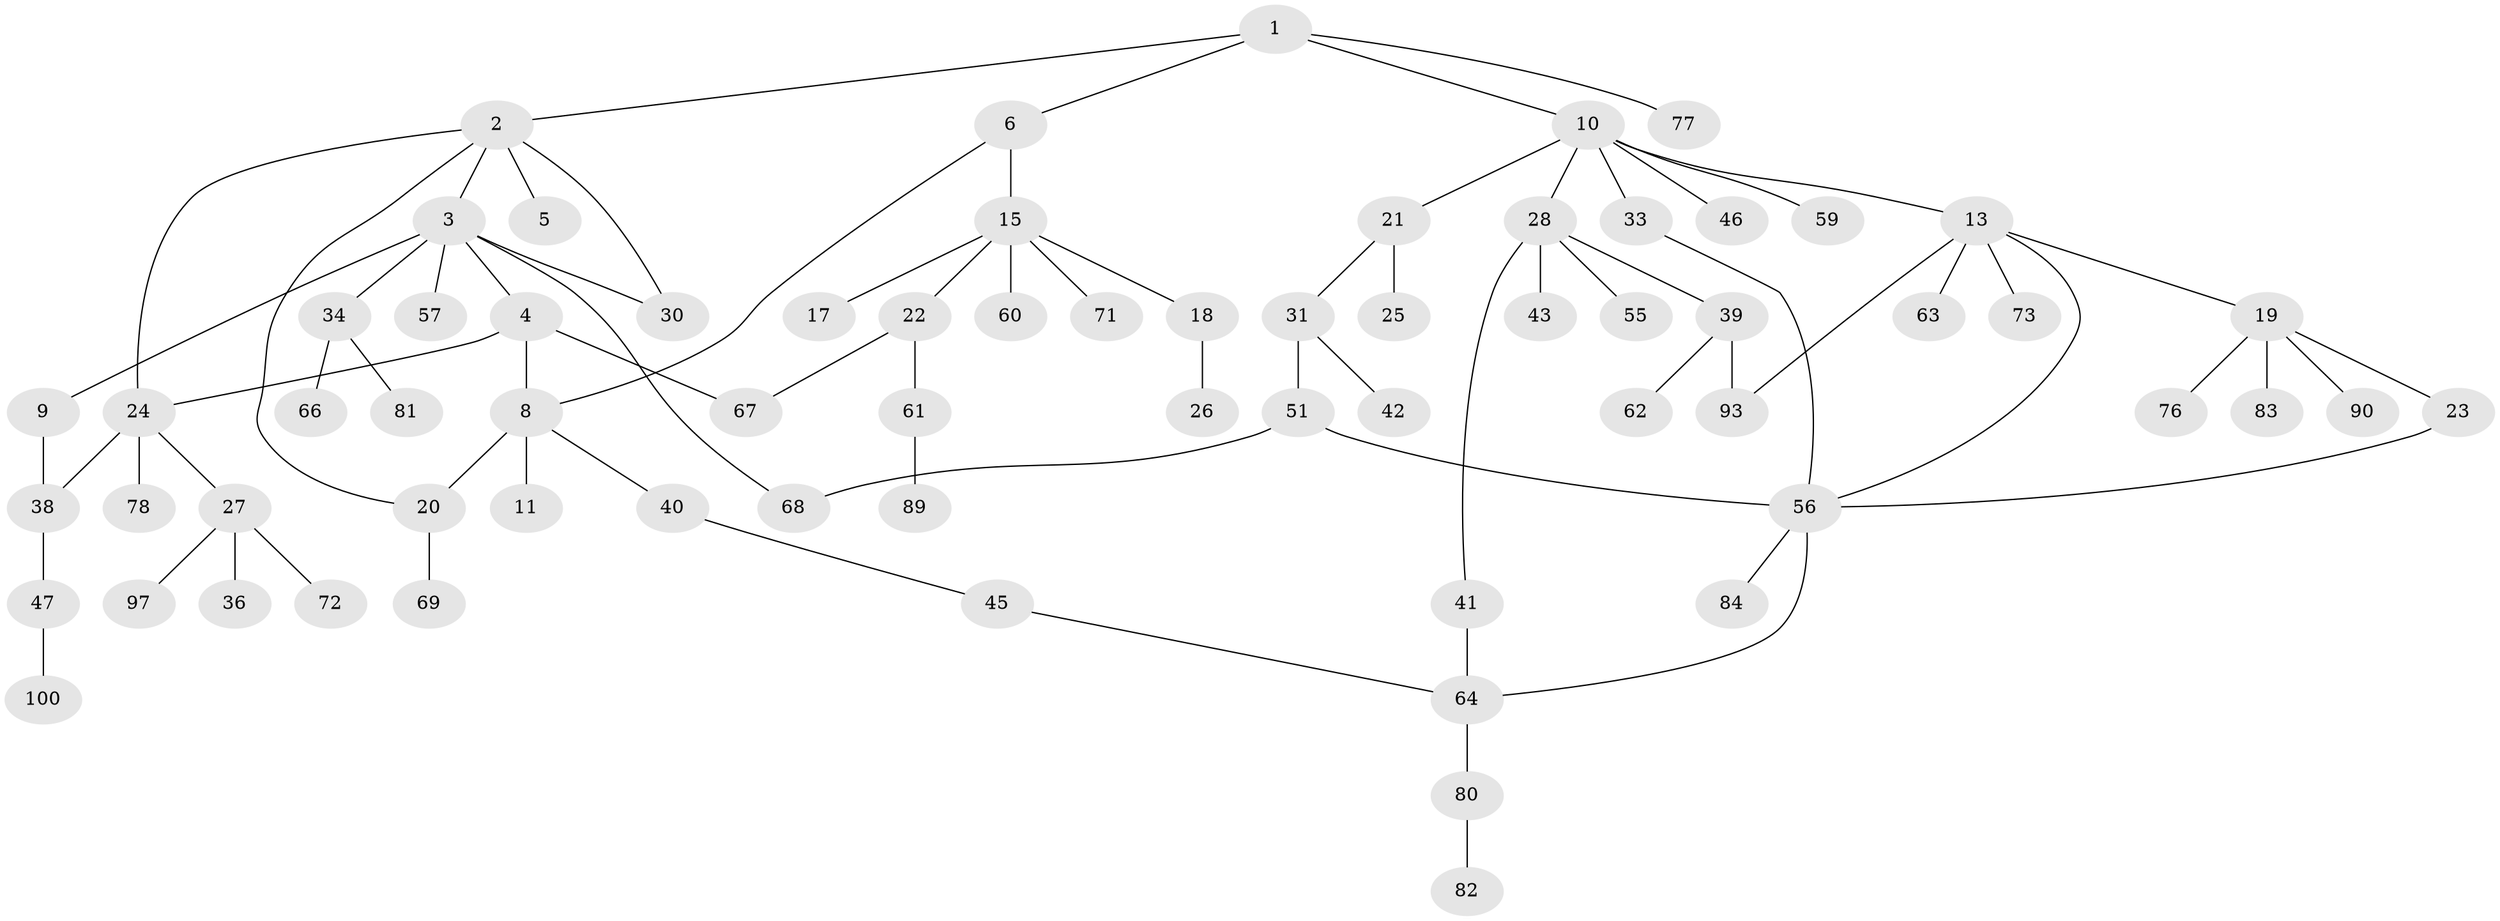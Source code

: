 // Generated by graph-tools (version 1.1) at 2025/23/03/03/25 07:23:33]
// undirected, 68 vertices, 80 edges
graph export_dot {
graph [start="1"]
  node [color=gray90,style=filled];
  1 [super="+52"];
  2 [super="+14"];
  3 [super="+7"];
  4 [super="+79"];
  5;
  6;
  8 [super="+16"];
  9 [super="+58"];
  10 [super="+12"];
  11 [super="+86"];
  13 [super="+53"];
  15 [super="+48"];
  17;
  18;
  19 [super="+98"];
  20 [super="+44"];
  21;
  22 [super="+50"];
  23;
  24 [super="+99"];
  25 [super="+70"];
  26 [super="+65"];
  27 [super="+32"];
  28 [super="+29"];
  30 [super="+37"];
  31;
  33;
  34 [super="+35"];
  36 [super="+96"];
  38 [super="+91"];
  39 [super="+49"];
  40;
  41 [super="+54"];
  42;
  43 [super="+74"];
  45;
  46;
  47;
  51 [super="+88"];
  55;
  56 [super="+92"];
  57;
  59;
  60;
  61 [super="+85"];
  62;
  63;
  64 [super="+75"];
  66;
  67 [super="+95"];
  68;
  69;
  71;
  72;
  73;
  76;
  77;
  78;
  80;
  81;
  82 [super="+87"];
  83;
  84;
  89;
  90;
  93 [super="+94"];
  97;
  100;
  1 -- 2;
  1 -- 6;
  1 -- 10;
  1 -- 77;
  2 -- 3;
  2 -- 5;
  2 -- 20;
  2 -- 30;
  2 -- 24;
  3 -- 4;
  3 -- 34;
  3 -- 68;
  3 -- 9;
  3 -- 30;
  3 -- 57;
  4 -- 67;
  4 -- 8;
  4 -- 24;
  6 -- 8;
  6 -- 15;
  8 -- 11;
  8 -- 40;
  8 -- 20;
  9 -- 38;
  10 -- 21;
  10 -- 59;
  10 -- 33;
  10 -- 28;
  10 -- 13;
  10 -- 46;
  13 -- 19;
  13 -- 93;
  13 -- 56;
  13 -- 73;
  13 -- 63;
  15 -- 17;
  15 -- 18;
  15 -- 22;
  15 -- 60;
  15 -- 71;
  18 -- 26;
  19 -- 23;
  19 -- 76;
  19 -- 83;
  19 -- 90;
  20 -- 69;
  21 -- 25;
  21 -- 31;
  22 -- 67;
  22 -- 61;
  23 -- 56;
  24 -- 27;
  24 -- 38;
  24 -- 78;
  27 -- 36;
  27 -- 72;
  27 -- 97;
  28 -- 39;
  28 -- 41;
  28 -- 43;
  28 -- 55;
  31 -- 42;
  31 -- 51;
  33 -- 56;
  34 -- 81;
  34 -- 66;
  38 -- 47;
  39 -- 93;
  39 -- 62;
  40 -- 45;
  41 -- 64;
  45 -- 64;
  47 -- 100;
  51 -- 56;
  51 -- 68;
  56 -- 84;
  56 -- 64;
  61 -- 89;
  64 -- 80;
  80 -- 82;
}
